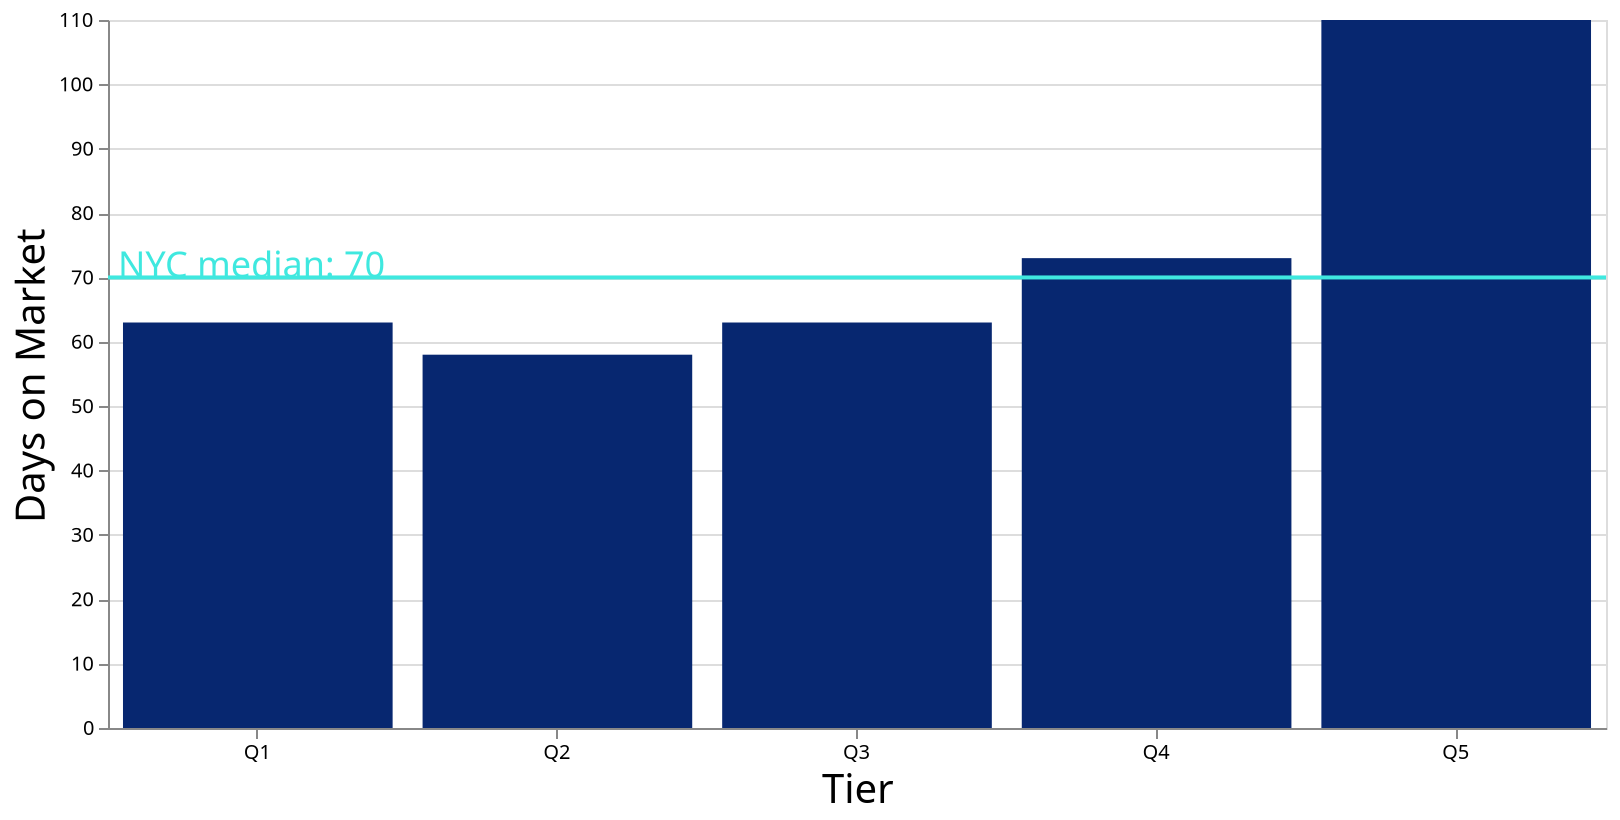 {
  "$schema": "https://vega.github.io/schema/vega-lite/v2.json",
  "width": 800,
  "autosize": {"type":"fit", "resize":true},
  "height": 400,
  "padding": {"left": 5, "top": 5, "right": 5, "bottom": 5},

  "usermeta":{
    "title": "Days On Market",
    "subtitle": "NYC, 2017"
  },

  "config": {
    "axis":{"titleFont":"Source Sans Pro", "titleFontSize":20,
            "titleFontWeight":300, "titleFontColor":"#191F2D",
            "labelFont":"Source Sans Pro", "labelFontSize":10,
            "labelFontWeight":300, "labelFontColor":"#191F2D"},
    "axisX":{"labelAngle":0},
    "mark":{"color": "#072770"}
  },

  "data":{
      "values":[
        {"name":"NYC Median","Days on Market":70}
      ]
    },
  
  "layer": [
    {
      "data":{"values":[{"Tier":"Q1","type":"bar","Days on Market":63},
                    {"Tier":"Q2","type":"bar","Days on Market":58},
                    {"Tier":"Q3","type":"bar","Days on Market":63},
                    {"Tier":"Q4","type":"bar","Days on Market":73},
                    {"Tier":"Q5","type":"bar","Days on Market":110}]
  },
    "mark":"bar",
    "encoding":{
      "x":{"field":"Tier","type":"ordinal"},
      "y":{"field":"Days on Market","type":"quantitative"}
      }
    },
    {
      "mark":"rule",
      "encoding": {
      "y": {"field":"Days on Market", "type":"quantitative"},
      "color": {"value": "#3FE8DF"},
      "size": {"value": 2}
    }
    },
    {
    "mark": {"type":"text",
             "font": "Source Sans Pro",
             "align":"left",
             "fontSize":18,
             "dy":-5,
             "dx":5},
    "encoding": {
      "y": {"field":"Days on Market", "type":"quantitative"},
      "x": {"value": 0 },
      "text": {"value":"NYC median: 70"},
      "color": {
        "value": "#3FE8DF"
      }
    }
  }
  ]
  
}